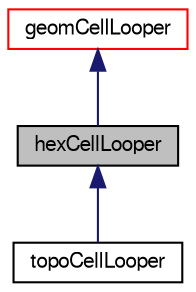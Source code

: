 digraph "hexCellLooper"
{
  bgcolor="transparent";
  edge [fontname="FreeSans",fontsize="10",labelfontname="FreeSans",labelfontsize="10"];
  node [fontname="FreeSans",fontsize="10",shape=record];
  Node0 [label="hexCellLooper",height=0.2,width=0.4,color="black", fillcolor="grey75", style="filled", fontcolor="black"];
  Node1 -> Node0 [dir="back",color="midnightblue",fontsize="10",style="solid",fontname="FreeSans"];
  Node1 [label="geomCellLooper",height=0.2,width=0.4,color="red",URL="$a21474.html",tooltip="Implementation of cellLooper. Does pure geometric cut through cell. "];
  Node0 -> Node4 [dir="back",color="midnightblue",fontsize="10",style="solid",fontname="FreeSans"];
  Node4 [label="topoCellLooper",height=0.2,width=0.4,color="black",URL="$a21482.html",tooltip="Implementation of cellLooper. This one recognizes splitHexes and tries to make a cut such that if the..."];
}
